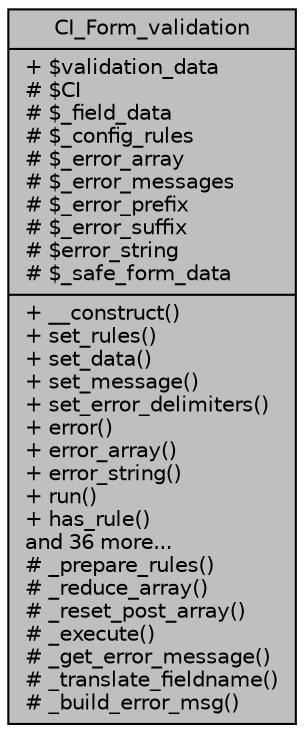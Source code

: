 digraph "CI_Form_validation"
{
 // LATEX_PDF_SIZE
  edge [fontname="Helvetica",fontsize="10",labelfontname="Helvetica",labelfontsize="10"];
  node [fontname="Helvetica",fontsize="10",shape=record];
  Node1 [label="{CI_Form_validation\n|+ $validation_data\l# $CI\l# $_field_data\l# $_config_rules\l# $_error_array\l# $_error_messages\l# $_error_prefix\l# $_error_suffix\l# $error_string\l# $_safe_form_data\l|+ __construct()\l+ set_rules()\l+ set_data()\l+ set_message()\l+ set_error_delimiters()\l+ error()\l+ error_array()\l+ error_string()\l+ run()\l+ has_rule()\land 36 more...\l# _prepare_rules()\l# _reduce_array()\l# _reset_post_array()\l# _execute()\l# _get_error_message()\l# _translate_fieldname()\l# _build_error_msg()\l}",height=0.2,width=0.4,color="black", fillcolor="grey75", style="filled", fontcolor="black",tooltip=" "];
}
